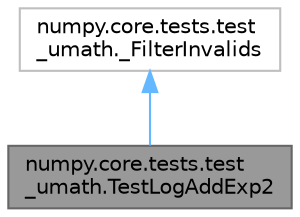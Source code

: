 digraph "numpy.core.tests.test_umath.TestLogAddExp2"
{
 // LATEX_PDF_SIZE
  bgcolor="transparent";
  edge [fontname=Helvetica,fontsize=10,labelfontname=Helvetica,labelfontsize=10];
  node [fontname=Helvetica,fontsize=10,shape=box,height=0.2,width=0.4];
  Node1 [id="Node000001",label="numpy.core.tests.test\l_umath.TestLogAddExp2",height=0.2,width=0.4,color="gray40", fillcolor="grey60", style="filled", fontcolor="black",tooltip=" "];
  Node2 -> Node1 [id="edge2_Node000001_Node000002",dir="back",color="steelblue1",style="solid",tooltip=" "];
  Node2 [id="Node000002",label="numpy.core.tests.test\l_umath._FilterInvalids",height=0.2,width=0.4,color="grey75", fillcolor="white", style="filled",URL="$de/da2/classnumpy_1_1core_1_1tests_1_1test__umath_1_1__FilterInvalids.html",tooltip=" "];
}
